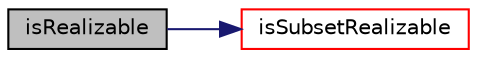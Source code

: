 digraph "isRealizable"
{
  bgcolor="transparent";
  edge [fontname="Helvetica",fontsize="10",labelfontname="Helvetica",labelfontsize="10"];
  node [fontname="Helvetica",fontsize="10",shape=record];
  rankdir="LR";
  Node1 [label="isRealizable",height=0.2,width=0.4,color="black", fillcolor="grey75", style="filled", fontcolor="black"];
  Node1 -> Node2 [color="midnightblue",fontsize="10",style="solid",fontname="Helvetica"];
  Node2 [label="isSubsetRealizable",height=0.2,width=0.4,color="red",URL="$a00170.html#a98ab2e587e2ae018f1c7b23a4a20168e",tooltip="Return true if a subset of moments is realizable. "];
}
